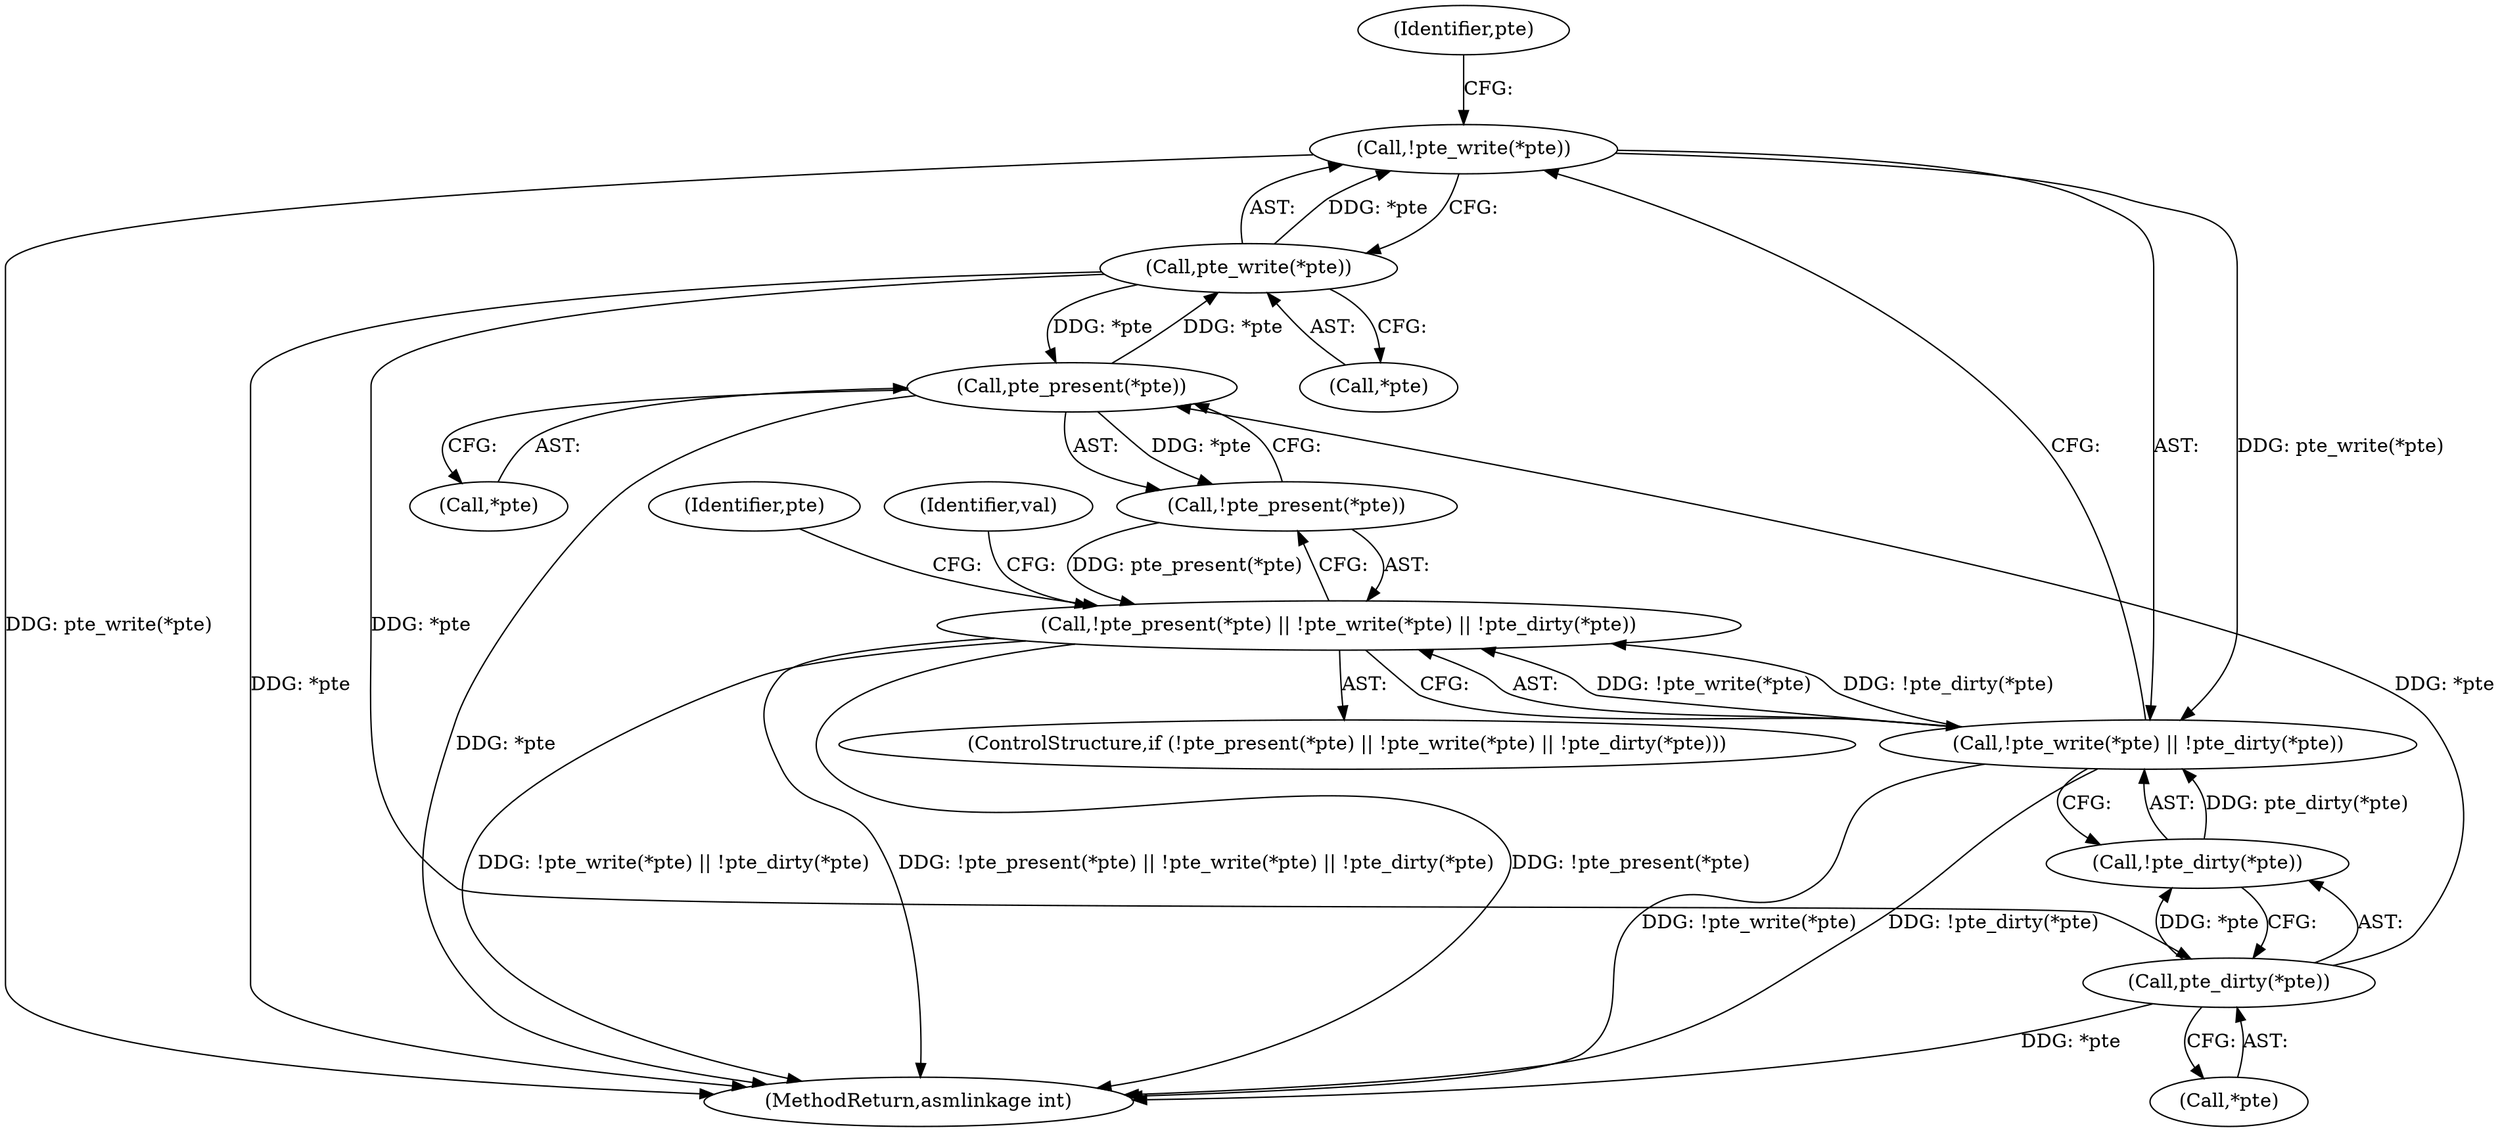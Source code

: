 digraph "0_linux_a4780adeefd042482f624f5e0d577bf9cdcbb760_1@API" {
"1000316" [label="(Call,!pte_write(*pte))"];
"1000317" [label="(Call,pte_write(*pte))"];
"1000312" [label="(Call,pte_present(*pte))"];
"1000321" [label="(Call,pte_dirty(*pte))"];
"1000315" [label="(Call,!pte_write(*pte) || !pte_dirty(*pte))"];
"1000310" [label="(Call,!pte_present(*pte) || !pte_write(*pte) || !pte_dirty(*pte))"];
"1000315" [label="(Call,!pte_write(*pte) || !pte_dirty(*pte))"];
"1000317" [label="(Call,pte_write(*pte))"];
"1000313" [label="(Call,*pte)"];
"1000311" [label="(Call,!pte_present(*pte))"];
"1000322" [label="(Call,*pte)"];
"1000321" [label="(Call,pte_dirty(*pte))"];
"1000310" [label="(Call,!pte_present(*pte) || !pte_write(*pte) || !pte_dirty(*pte))"];
"1000326" [label="(Identifier,pte)"];
"1000323" [label="(Identifier,pte)"];
"1000320" [label="(Call,!pte_dirty(*pte))"];
"1000309" [label="(ControlStructure,if (!pte_present(*pte) || !pte_write(*pte) || !pte_dirty(*pte)))"];
"1000459" [label="(MethodReturn,asmlinkage int)"];
"1000318" [label="(Call,*pte)"];
"1000312" [label="(Call,pte_present(*pte))"];
"1000330" [label="(Identifier,val)"];
"1000316" [label="(Call,!pte_write(*pte))"];
"1000316" -> "1000315"  [label="AST: "];
"1000316" -> "1000317"  [label="CFG: "];
"1000317" -> "1000316"  [label="AST: "];
"1000323" -> "1000316"  [label="CFG: "];
"1000315" -> "1000316"  [label="CFG: "];
"1000316" -> "1000459"  [label="DDG: pte_write(*pte)"];
"1000316" -> "1000315"  [label="DDG: pte_write(*pte)"];
"1000317" -> "1000316"  [label="DDG: *pte"];
"1000317" -> "1000318"  [label="CFG: "];
"1000318" -> "1000317"  [label="AST: "];
"1000317" -> "1000459"  [label="DDG: *pte"];
"1000317" -> "1000312"  [label="DDG: *pte"];
"1000312" -> "1000317"  [label="DDG: *pte"];
"1000317" -> "1000321"  [label="DDG: *pte"];
"1000312" -> "1000311"  [label="AST: "];
"1000312" -> "1000313"  [label="CFG: "];
"1000313" -> "1000312"  [label="AST: "];
"1000311" -> "1000312"  [label="CFG: "];
"1000312" -> "1000459"  [label="DDG: *pte"];
"1000312" -> "1000311"  [label="DDG: *pte"];
"1000321" -> "1000312"  [label="DDG: *pte"];
"1000321" -> "1000320"  [label="AST: "];
"1000321" -> "1000322"  [label="CFG: "];
"1000322" -> "1000321"  [label="AST: "];
"1000320" -> "1000321"  [label="CFG: "];
"1000321" -> "1000459"  [label="DDG: *pte"];
"1000321" -> "1000320"  [label="DDG: *pte"];
"1000315" -> "1000310"  [label="AST: "];
"1000315" -> "1000320"  [label="CFG: "];
"1000320" -> "1000315"  [label="AST: "];
"1000310" -> "1000315"  [label="CFG: "];
"1000315" -> "1000459"  [label="DDG: !pte_write(*pte)"];
"1000315" -> "1000459"  [label="DDG: !pte_dirty(*pte)"];
"1000315" -> "1000310"  [label="DDG: !pte_write(*pte)"];
"1000315" -> "1000310"  [label="DDG: !pte_dirty(*pte)"];
"1000320" -> "1000315"  [label="DDG: pte_dirty(*pte)"];
"1000310" -> "1000309"  [label="AST: "];
"1000310" -> "1000311"  [label="CFG: "];
"1000311" -> "1000310"  [label="AST: "];
"1000326" -> "1000310"  [label="CFG: "];
"1000330" -> "1000310"  [label="CFG: "];
"1000310" -> "1000459"  [label="DDG: !pte_present(*pte) || !pte_write(*pte) || !pte_dirty(*pte)"];
"1000310" -> "1000459"  [label="DDG: !pte_write(*pte) || !pte_dirty(*pte)"];
"1000310" -> "1000459"  [label="DDG: !pte_present(*pte)"];
"1000311" -> "1000310"  [label="DDG: pte_present(*pte)"];
}
